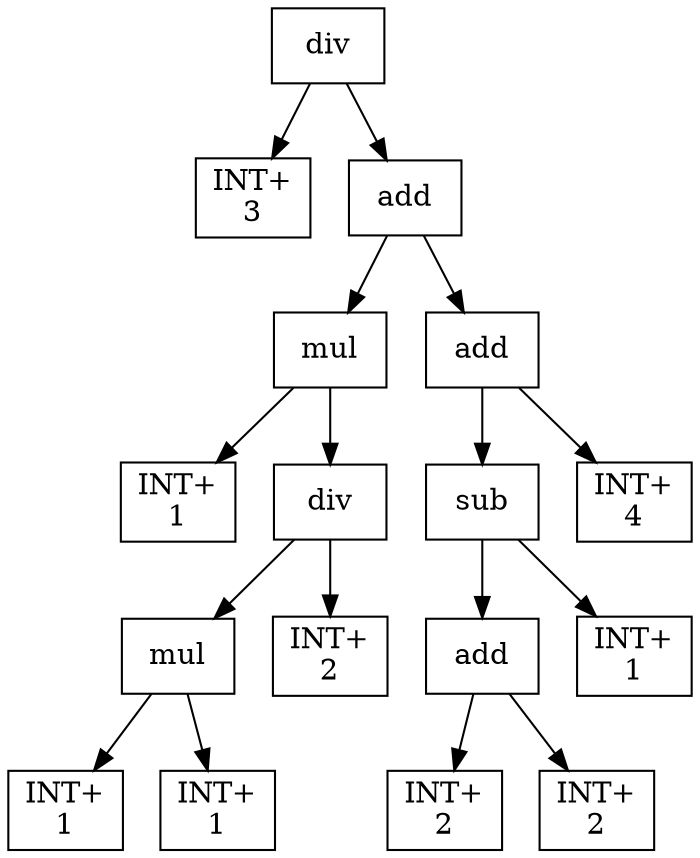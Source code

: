 digraph expr {
  node [shape=box];
  n1 [label="div"];
  n2 [label="INT+\n3"];
  n3 [label="add"];
  n4 [label="mul"];
  n5 [label="INT+\n1"];
  n6 [label="div"];
  n7 [label="mul"];
  n8 [label="INT+\n1"];
  n9 [label="INT+\n1"];
  n7 -> n8;
  n7 -> n9;
  n10 [label="INT+\n2"];
  n6 -> n7;
  n6 -> n10;
  n4 -> n5;
  n4 -> n6;
  n11 [label="add"];
  n12 [label="sub"];
  n13 [label="add"];
  n14 [label="INT+\n2"];
  n15 [label="INT+\n2"];
  n13 -> n14;
  n13 -> n15;
  n16 [label="INT+\n1"];
  n12 -> n13;
  n12 -> n16;
  n17 [label="INT+\n4"];
  n11 -> n12;
  n11 -> n17;
  n3 -> n4;
  n3 -> n11;
  n1 -> n2;
  n1 -> n3;
}
